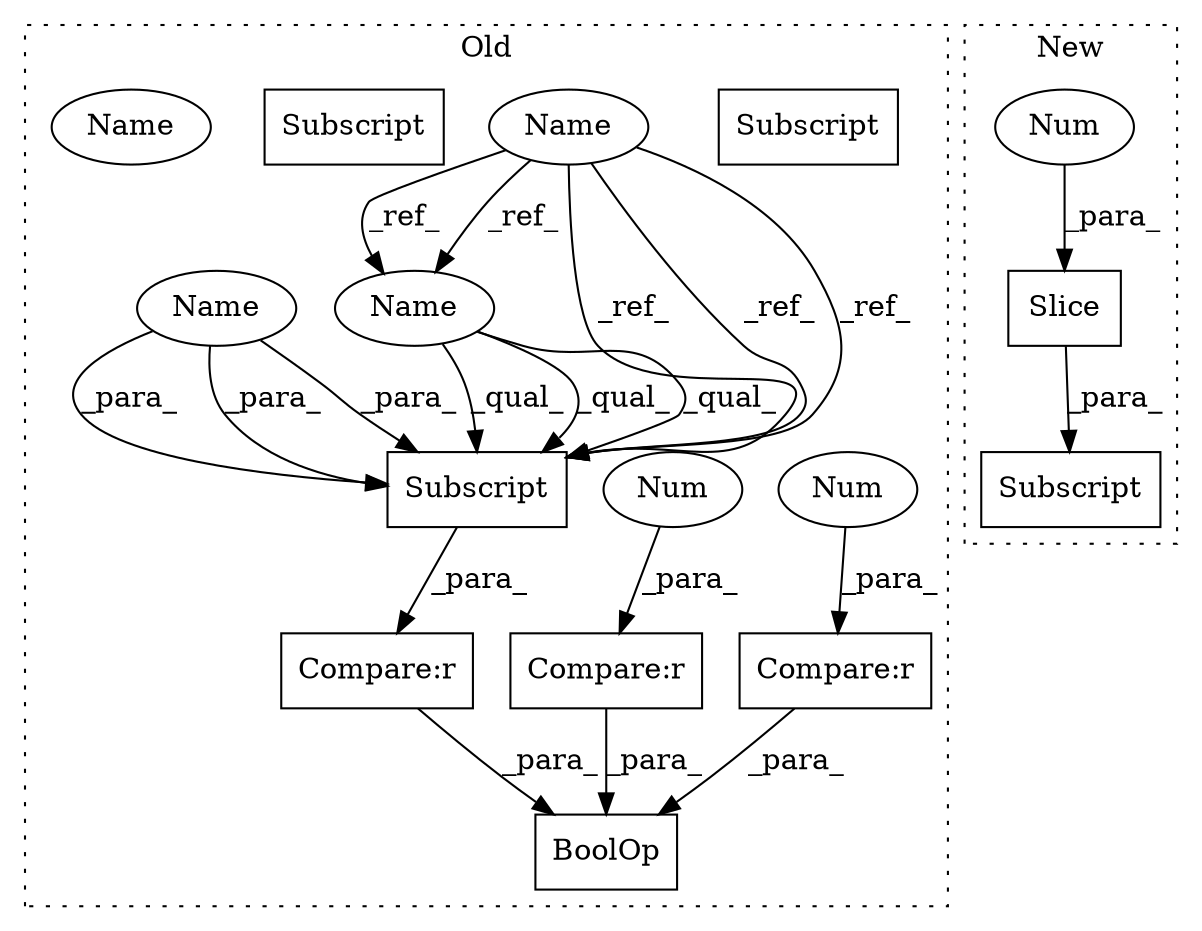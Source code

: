 digraph G {
subgraph cluster0 {
1 [label="BoolOp" a="72" s="7978" l="134" shape="box"];
5 [label="Compare:r" a="40" s="7978" l="18" shape="box"];
6 [label="Compare:r" a="40" s="8045" l="18" shape="box"];
7 [label="Num" a="76" s="7995" l="1" shape="ellipse"];
8 [label="Num" a="76" s="8062" l="1" shape="ellipse"];
9 [label="Compare:r" a="40" s="8086" l="26" shape="box"];
10 [label="Subscript" a="63" s="8086,0" l="10,0" shape="box"];
11 [label="Name" a="87" s="7540" l="5" shape="ellipse"];
12 [label="Subscript" a="63" s="8086,0" l="10,0" shape="box"];
13 [label="Name" a="87" s="8086" l="5" shape="ellipse"];
14 [label="Name" a="87" s="8086" l="5" shape="ellipse"];
15 [label="Subscript" a="63" s="8086,0" l="10,0" shape="box"];
16 [label="Name" a="87" s="8092" l="3" shape="ellipse"];
label = "Old";
style="dotted";
}
subgraph cluster1 {
2 [label="Slice" a="80" s="9262" l="3" shape="box"];
3 [label="Num" a="76" s="9263" l="2" shape="ellipse"];
4 [label="Subscript" a="63" s="9254,0" l="12,0" shape="box"];
label = "New";
style="dotted";
}
2 -> 4 [label="_para_"];
3 -> 2 [label="_para_"];
5 -> 1 [label="_para_"];
6 -> 1 [label="_para_"];
7 -> 5 [label="_para_"];
8 -> 6 [label="_para_"];
9 -> 1 [label="_para_"];
11 -> 15 [label="_ref_"];
11 -> 15 [label="_ref_"];
11 -> 14 [label="_ref_"];
11 -> 15 [label="_ref_"];
11 -> 14 [label="_ref_"];
14 -> 15 [label="_qual_"];
14 -> 15 [label="_qual_"];
14 -> 15 [label="_qual_"];
15 -> 9 [label="_para_"];
16 -> 15 [label="_para_"];
16 -> 15 [label="_para_"];
16 -> 15 [label="_para_"];
}